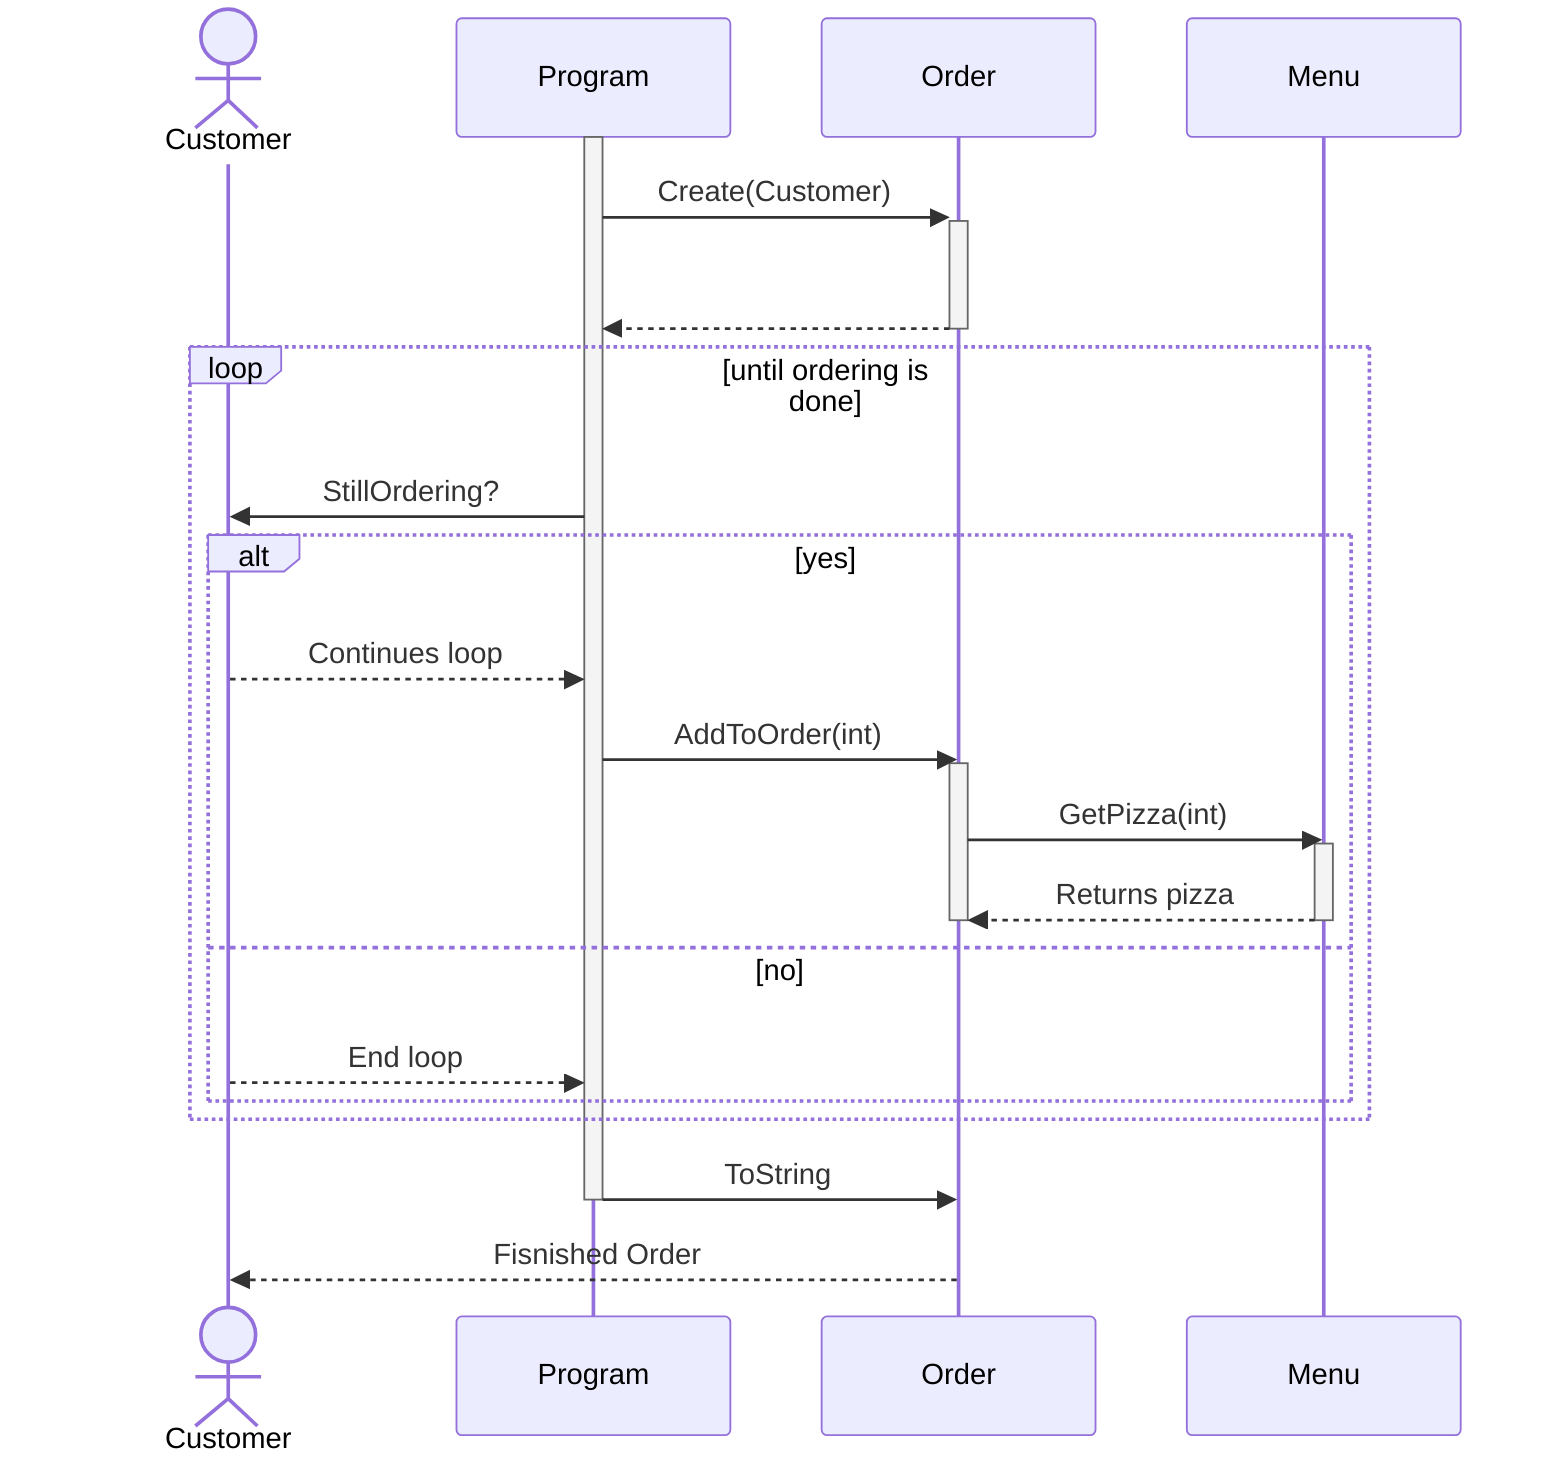 sequenceDiagram
	Actor Customer
	activate Program
	Program->>+Order: Create(Customer)
	Order-->>-Program: <br/>
	loop until ordering is done
		Program ->> Customer: StillOrdering?
		alt yes
			Customer -->> Program: Continues loop
			Program ->> Order: AddToOrder(int) 
			activate Order
			Order ->> Menu: GetPizza(int)
			activate Menu
			Menu -->> Order: Returns pizza
			deactivate Menu
			deactivate Order
		else no
			Customer -->> Program: End loop
		end
	end
	Program->>Order: ToString
	deactivate Program
	Order-->>Customer: Fisnished Order